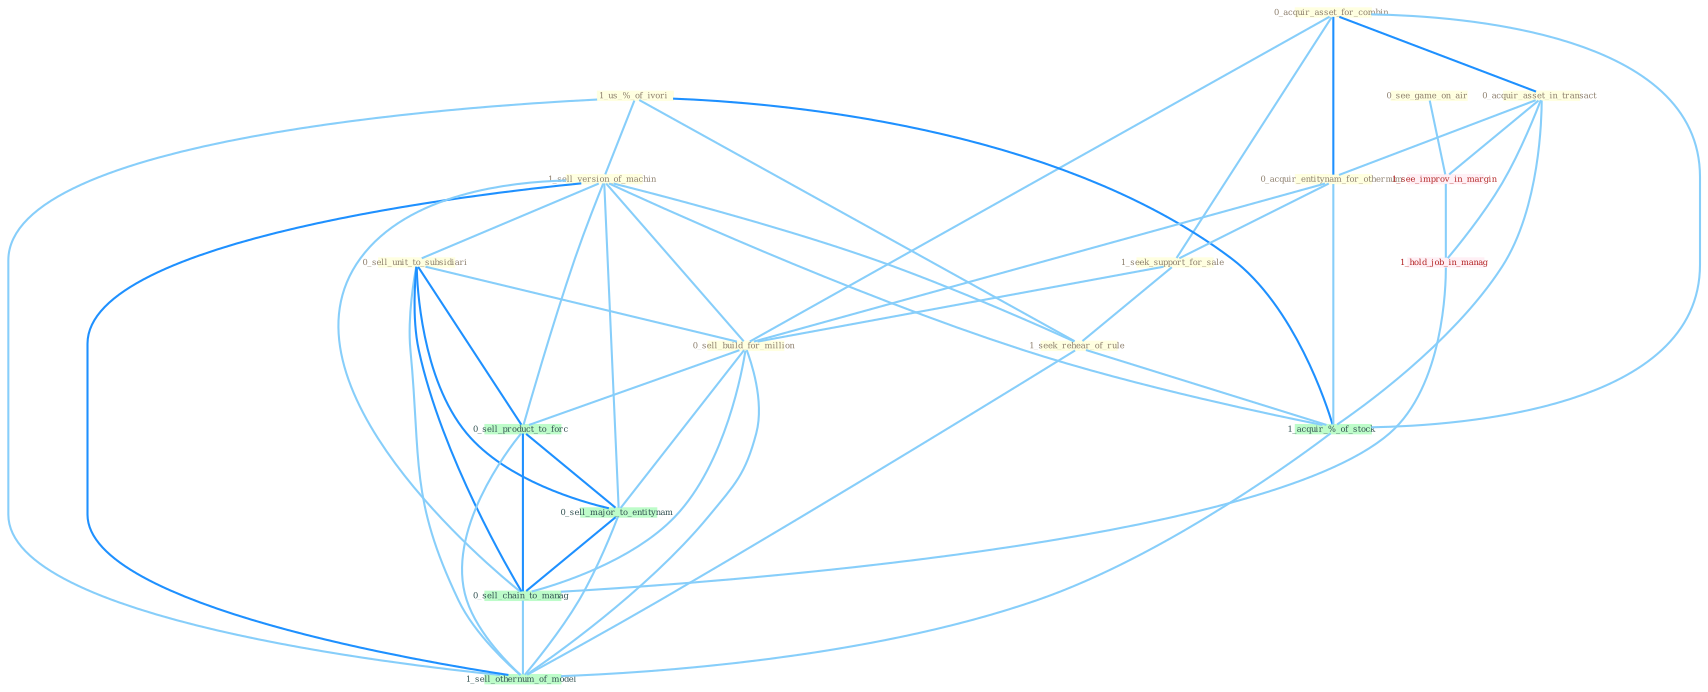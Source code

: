 Graph G{ 
    node
    [shape=polygon,style=filled,width=.5,height=.06,color="#BDFCC9",fixedsize=true,fontsize=4,
    fontcolor="#2f4f4f"];
    {node
    [color="#ffffe0", fontcolor="#8b7d6b"] "0_acquir_asset_for_combin " "1_us_%_of_ivori " "0_acquir_asset_in_transact " "0_acquir_entitynam_for_othernum " "0_see_game_on_air " "1_sell_version_of_machin " "1_seek_support_for_sale " "1_seek_rehear_of_rule " "0_sell_unit_to_subsidiari " "0_sell_build_for_million "}
{node [color="#fff0f5", fontcolor="#b22222"] "1_see_improv_in_margin " "1_hold_job_in_manag "}
edge [color="#B0E2FF"];

	"0_acquir_asset_for_combin " -- "0_acquir_asset_in_transact " [w="2", color="#1e90ff" , len=0.8];
	"0_acquir_asset_for_combin " -- "0_acquir_entitynam_for_othernum " [w="2", color="#1e90ff" , len=0.8];
	"0_acquir_asset_for_combin " -- "1_seek_support_for_sale " [w="1", color="#87cefa" ];
	"0_acquir_asset_for_combin " -- "0_sell_build_for_million " [w="1", color="#87cefa" ];
	"0_acquir_asset_for_combin " -- "1_acquir_%_of_stock " [w="1", color="#87cefa" ];
	"1_us_%_of_ivori " -- "1_sell_version_of_machin " [w="1", color="#87cefa" ];
	"1_us_%_of_ivori " -- "1_seek_rehear_of_rule " [w="1", color="#87cefa" ];
	"1_us_%_of_ivori " -- "1_acquir_%_of_stock " [w="2", color="#1e90ff" , len=0.8];
	"1_us_%_of_ivori " -- "1_sell_othernum_of_model " [w="1", color="#87cefa" ];
	"0_acquir_asset_in_transact " -- "0_acquir_entitynam_for_othernum " [w="1", color="#87cefa" ];
	"0_acquir_asset_in_transact " -- "1_see_improv_in_margin " [w="1", color="#87cefa" ];
	"0_acquir_asset_in_transact " -- "1_acquir_%_of_stock " [w="1", color="#87cefa" ];
	"0_acquir_asset_in_transact " -- "1_hold_job_in_manag " [w="1", color="#87cefa" ];
	"0_acquir_entitynam_for_othernum " -- "1_seek_support_for_sale " [w="1", color="#87cefa" ];
	"0_acquir_entitynam_for_othernum " -- "0_sell_build_for_million " [w="1", color="#87cefa" ];
	"0_acquir_entitynam_for_othernum " -- "1_acquir_%_of_stock " [w="1", color="#87cefa" ];
	"0_see_game_on_air " -- "1_see_improv_in_margin " [w="1", color="#87cefa" ];
	"1_sell_version_of_machin " -- "1_seek_rehear_of_rule " [w="1", color="#87cefa" ];
	"1_sell_version_of_machin " -- "0_sell_unit_to_subsidiari " [w="1", color="#87cefa" ];
	"1_sell_version_of_machin " -- "0_sell_build_for_million " [w="1", color="#87cefa" ];
	"1_sell_version_of_machin " -- "1_acquir_%_of_stock " [w="1", color="#87cefa" ];
	"1_sell_version_of_machin " -- "0_sell_product_to_forc " [w="1", color="#87cefa" ];
	"1_sell_version_of_machin " -- "0_sell_major_to_entitynam " [w="1", color="#87cefa" ];
	"1_sell_version_of_machin " -- "0_sell_chain_to_manag " [w="1", color="#87cefa" ];
	"1_sell_version_of_machin " -- "1_sell_othernum_of_model " [w="2", color="#1e90ff" , len=0.8];
	"1_seek_support_for_sale " -- "1_seek_rehear_of_rule " [w="1", color="#87cefa" ];
	"1_seek_support_for_sale " -- "0_sell_build_for_million " [w="1", color="#87cefa" ];
	"1_seek_rehear_of_rule " -- "1_acquir_%_of_stock " [w="1", color="#87cefa" ];
	"1_seek_rehear_of_rule " -- "1_sell_othernum_of_model " [w="1", color="#87cefa" ];
	"0_sell_unit_to_subsidiari " -- "0_sell_build_for_million " [w="1", color="#87cefa" ];
	"0_sell_unit_to_subsidiari " -- "0_sell_product_to_forc " [w="2", color="#1e90ff" , len=0.8];
	"0_sell_unit_to_subsidiari " -- "0_sell_major_to_entitynam " [w="2", color="#1e90ff" , len=0.8];
	"0_sell_unit_to_subsidiari " -- "0_sell_chain_to_manag " [w="2", color="#1e90ff" , len=0.8];
	"0_sell_unit_to_subsidiari " -- "1_sell_othernum_of_model " [w="1", color="#87cefa" ];
	"0_sell_build_for_million " -- "0_sell_product_to_forc " [w="1", color="#87cefa" ];
	"0_sell_build_for_million " -- "0_sell_major_to_entitynam " [w="1", color="#87cefa" ];
	"0_sell_build_for_million " -- "0_sell_chain_to_manag " [w="1", color="#87cefa" ];
	"0_sell_build_for_million " -- "1_sell_othernum_of_model " [w="1", color="#87cefa" ];
	"1_see_improv_in_margin " -- "1_hold_job_in_manag " [w="1", color="#87cefa" ];
	"1_acquir_%_of_stock " -- "1_sell_othernum_of_model " [w="1", color="#87cefa" ];
	"1_hold_job_in_manag " -- "0_sell_chain_to_manag " [w="1", color="#87cefa" ];
	"0_sell_product_to_forc " -- "0_sell_major_to_entitynam " [w="2", color="#1e90ff" , len=0.8];
	"0_sell_product_to_forc " -- "0_sell_chain_to_manag " [w="2", color="#1e90ff" , len=0.8];
	"0_sell_product_to_forc " -- "1_sell_othernum_of_model " [w="1", color="#87cefa" ];
	"0_sell_major_to_entitynam " -- "0_sell_chain_to_manag " [w="2", color="#1e90ff" , len=0.8];
	"0_sell_major_to_entitynam " -- "1_sell_othernum_of_model " [w="1", color="#87cefa" ];
	"0_sell_chain_to_manag " -- "1_sell_othernum_of_model " [w="1", color="#87cefa" ];
}